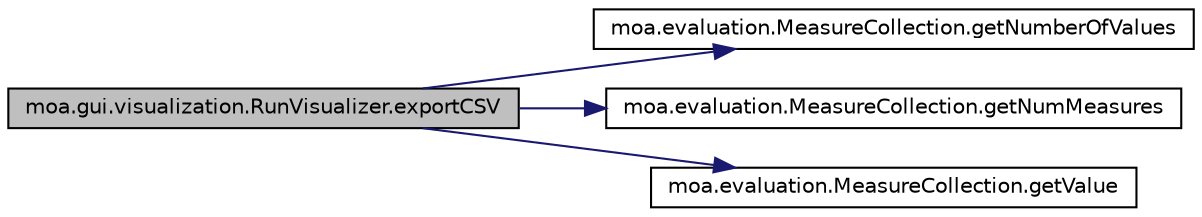 digraph G
{
  edge [fontname="Helvetica",fontsize="10",labelfontname="Helvetica",labelfontsize="10"];
  node [fontname="Helvetica",fontsize="10",shape=record];
  rankdir=LR;
  Node1 [label="moa.gui.visualization.RunVisualizer.exportCSV",height=0.2,width=0.4,color="black", fillcolor="grey75", style="filled" fontcolor="black"];
  Node1 -> Node2 [color="midnightblue",fontsize="10",style="solid",fontname="Helvetica"];
  Node2 [label="moa.evaluation.MeasureCollection.getNumberOfValues",height=0.2,width=0.4,color="black", fillcolor="white", style="filled",URL="$classmoa_1_1evaluation_1_1MeasureCollection.html#a6b65c2da0de7f03c518deb3c9892ca50"];
  Node1 -> Node3 [color="midnightblue",fontsize="10",style="solid",fontname="Helvetica"];
  Node3 [label="moa.evaluation.MeasureCollection.getNumMeasures",height=0.2,width=0.4,color="black", fillcolor="white", style="filled",URL="$classmoa_1_1evaluation_1_1MeasureCollection.html#aa21276cf4ecc9b8fd091d282975157ea"];
  Node1 -> Node4 [color="midnightblue",fontsize="10",style="solid",fontname="Helvetica"];
  Node4 [label="moa.evaluation.MeasureCollection.getValue",height=0.2,width=0.4,color="black", fillcolor="white", style="filled",URL="$classmoa_1_1evaluation_1_1MeasureCollection.html#a23eeb889828aafe68c192fab36a0ade3"];
}
